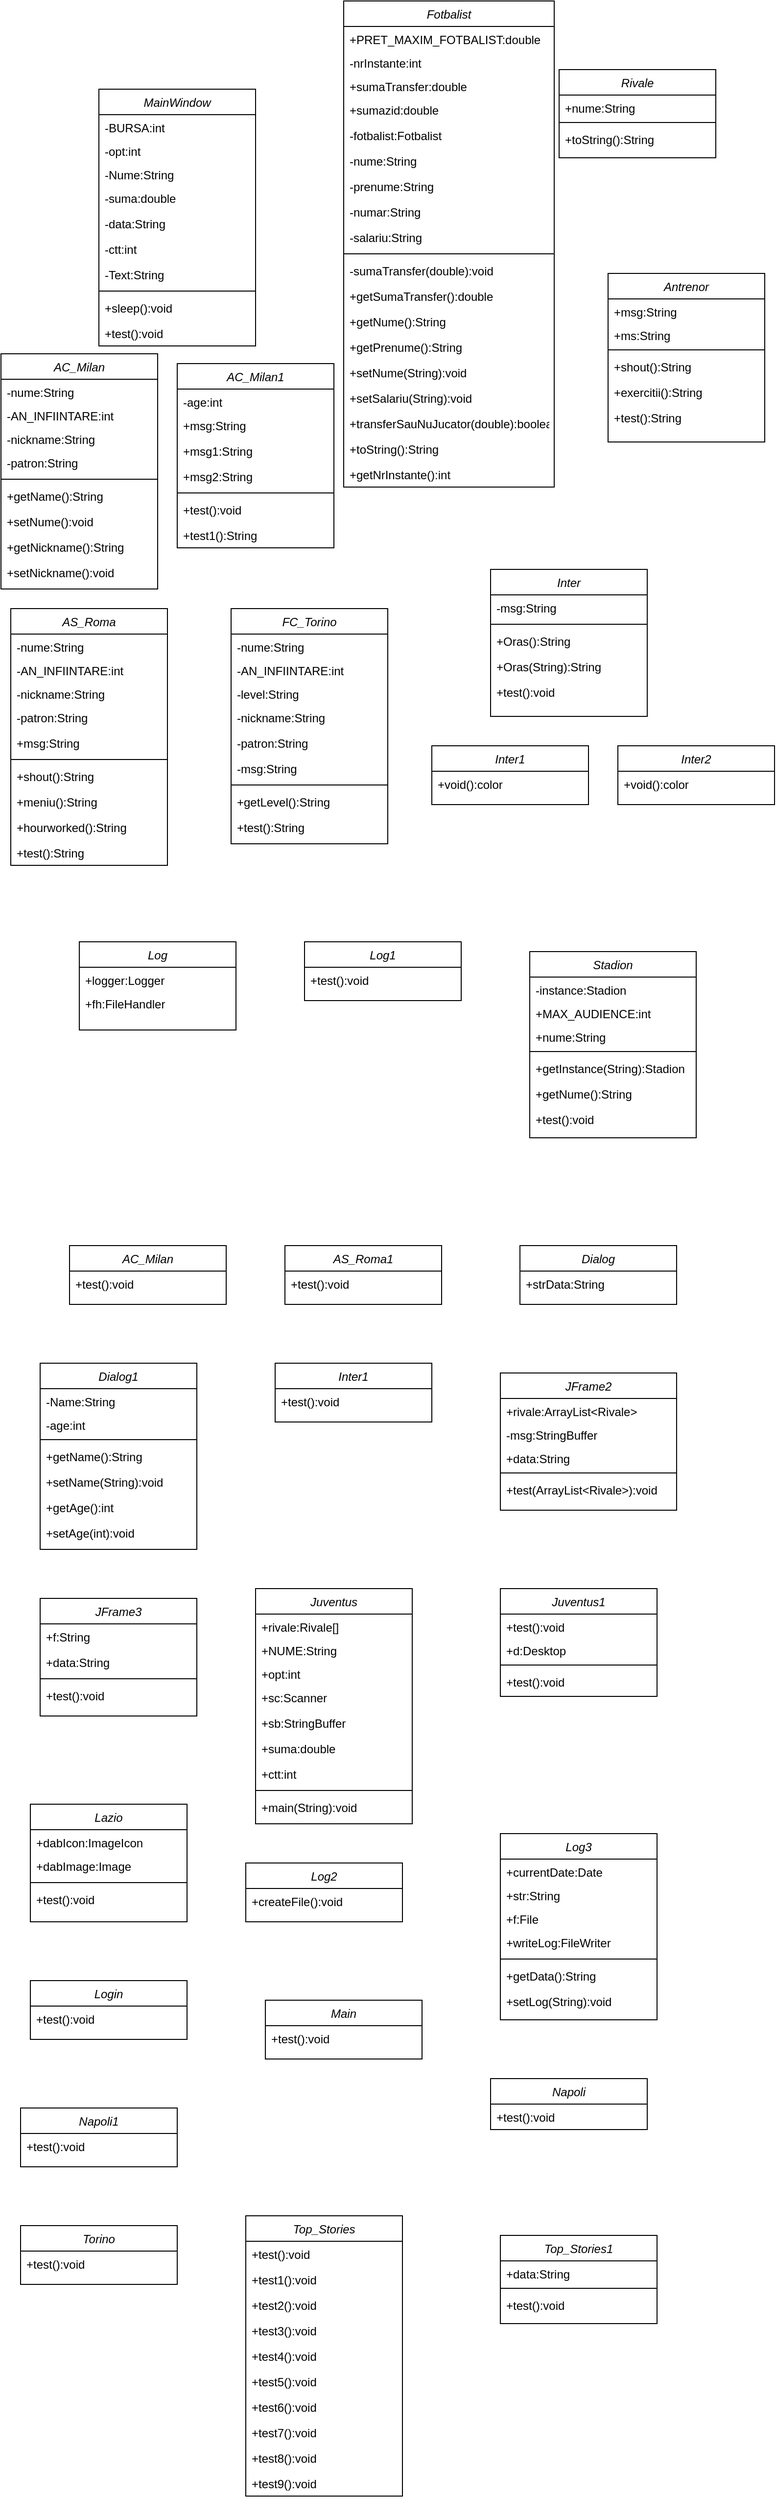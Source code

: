 <mxfile version="20.2.3" type="device"><diagram id="leK6nfYteEB7pYfJOKQ_" name="Page-1"><mxGraphModel dx="1038" dy="659" grid="1" gridSize="10" guides="1" tooltips="1" connect="1" arrows="1" fold="1" page="1" pageScale="1" pageWidth="850" pageHeight="1100" math="0" shadow="0"><root><mxCell id="0"/><mxCell id="1" parent="0"/><mxCell id="4wXb_mx3w3tCjoPTYBgF-1" value="MainWindow" style="swimlane;fontStyle=2;align=center;verticalAlign=top;childLayout=stackLayout;horizontal=1;startSize=26;horizontalStack=0;resizeParent=1;resizeLast=0;collapsible=1;marginBottom=0;rounded=0;shadow=0;strokeWidth=1;" vertex="1" parent="1"><mxGeometry x="130" y="100" width="160" height="262" as="geometry"><mxRectangle x="230" y="140" width="160" height="26" as="alternateBounds"/></mxGeometry></mxCell><mxCell id="4wXb_mx3w3tCjoPTYBgF-10" value="-BURSA:int" style="text;align=left;verticalAlign=top;spacingLeft=4;spacingRight=4;overflow=hidden;rotatable=0;points=[[0,0.5],[1,0.5]];portConstraint=eastwest;" vertex="1" parent="4wXb_mx3w3tCjoPTYBgF-1"><mxGeometry y="26" width="160" height="24" as="geometry"/></mxCell><mxCell id="4wXb_mx3w3tCjoPTYBgF-11" value="-opt:int" style="text;align=left;verticalAlign=top;spacingLeft=4;spacingRight=4;overflow=hidden;rotatable=0;points=[[0,0.5],[1,0.5]];portConstraint=eastwest;" vertex="1" parent="4wXb_mx3w3tCjoPTYBgF-1"><mxGeometry y="50" width="160" height="24" as="geometry"/></mxCell><mxCell id="4wXb_mx3w3tCjoPTYBgF-2" value="-Nume:String" style="text;align=left;verticalAlign=top;spacingLeft=4;spacingRight=4;overflow=hidden;rotatable=0;points=[[0,0.5],[1,0.5]];portConstraint=eastwest;" vertex="1" parent="4wXb_mx3w3tCjoPTYBgF-1"><mxGeometry y="74" width="160" height="24" as="geometry"/></mxCell><mxCell id="4wXb_mx3w3tCjoPTYBgF-4" value="-suma:double&#10;" style="text;align=left;verticalAlign=top;spacingLeft=4;spacingRight=4;overflow=hidden;rotatable=0;points=[[0,0.5],[1,0.5]];portConstraint=eastwest;rounded=0;shadow=0;html=0;" vertex="1" parent="4wXb_mx3w3tCjoPTYBgF-1"><mxGeometry y="98" width="160" height="26" as="geometry"/></mxCell><mxCell id="4wXb_mx3w3tCjoPTYBgF-8" value="-data:String" style="text;align=left;verticalAlign=top;spacingLeft=4;spacingRight=4;overflow=hidden;rotatable=0;points=[[0,0.5],[1,0.5]];portConstraint=eastwest;rounded=0;shadow=0;html=0;" vertex="1" parent="4wXb_mx3w3tCjoPTYBgF-1"><mxGeometry y="124" width="160" height="26" as="geometry"/></mxCell><mxCell id="4wXb_mx3w3tCjoPTYBgF-7" value="-ctt:int" style="text;align=left;verticalAlign=top;spacingLeft=4;spacingRight=4;overflow=hidden;rotatable=0;points=[[0,0.5],[1,0.5]];portConstraint=eastwest;rounded=0;shadow=0;html=0;" vertex="1" parent="4wXb_mx3w3tCjoPTYBgF-1"><mxGeometry y="150" width="160" height="26" as="geometry"/></mxCell><mxCell id="4wXb_mx3w3tCjoPTYBgF-9" value="-Text:String" style="text;align=left;verticalAlign=top;spacingLeft=4;spacingRight=4;overflow=hidden;rotatable=0;points=[[0,0.5],[1,0.5]];portConstraint=eastwest;rounded=0;shadow=0;html=0;" vertex="1" parent="4wXb_mx3w3tCjoPTYBgF-1"><mxGeometry y="176" width="160" height="26" as="geometry"/></mxCell><mxCell id="4wXb_mx3w3tCjoPTYBgF-5" value="" style="line;html=1;strokeWidth=1;align=left;verticalAlign=middle;spacingTop=-1;spacingLeft=3;spacingRight=3;rotatable=0;labelPosition=right;points=[];portConstraint=eastwest;" vertex="1" parent="4wXb_mx3w3tCjoPTYBgF-1"><mxGeometry y="202" width="160" height="8" as="geometry"/></mxCell><mxCell id="4wXb_mx3w3tCjoPTYBgF-6" value="+sleep():void" style="text;align=left;verticalAlign=top;spacingLeft=4;spacingRight=4;overflow=hidden;rotatable=0;points=[[0,0.5],[1,0.5]];portConstraint=eastwest;" vertex="1" parent="4wXb_mx3w3tCjoPTYBgF-1"><mxGeometry y="210" width="160" height="26" as="geometry"/></mxCell><mxCell id="4wXb_mx3w3tCjoPTYBgF-12" value="+test():void" style="text;align=left;verticalAlign=top;spacingLeft=4;spacingRight=4;overflow=hidden;rotatable=0;points=[[0,0.5],[1,0.5]];portConstraint=eastwest;" vertex="1" parent="4wXb_mx3w3tCjoPTYBgF-1"><mxGeometry y="236" width="160" height="26" as="geometry"/></mxCell><mxCell id="4wXb_mx3w3tCjoPTYBgF-13" value="Fotbalist" style="swimlane;fontStyle=2;align=center;verticalAlign=top;childLayout=stackLayout;horizontal=1;startSize=26;horizontalStack=0;resizeParent=1;resizeLast=0;collapsible=1;marginBottom=0;rounded=0;shadow=0;strokeWidth=1;" vertex="1" parent="1"><mxGeometry x="380" y="10" width="215" height="496" as="geometry"><mxRectangle x="230" y="140" width="160" height="26" as="alternateBounds"/></mxGeometry></mxCell><mxCell id="4wXb_mx3w3tCjoPTYBgF-14" value="+PRET_MAXIM_FOTBALIST:double" style="text;align=left;verticalAlign=top;spacingLeft=4;spacingRight=4;overflow=hidden;rotatable=0;points=[[0,0.5],[1,0.5]];portConstraint=eastwest;" vertex="1" parent="4wXb_mx3w3tCjoPTYBgF-13"><mxGeometry y="26" width="215" height="24" as="geometry"/></mxCell><mxCell id="4wXb_mx3w3tCjoPTYBgF-15" value="-nrInstante:int" style="text;align=left;verticalAlign=top;spacingLeft=4;spacingRight=4;overflow=hidden;rotatable=0;points=[[0,0.5],[1,0.5]];portConstraint=eastwest;" vertex="1" parent="4wXb_mx3w3tCjoPTYBgF-13"><mxGeometry y="50" width="215" height="24" as="geometry"/></mxCell><mxCell id="4wXb_mx3w3tCjoPTYBgF-16" value="+sumaTransfer:double" style="text;align=left;verticalAlign=top;spacingLeft=4;spacingRight=4;overflow=hidden;rotatable=0;points=[[0,0.5],[1,0.5]];portConstraint=eastwest;" vertex="1" parent="4wXb_mx3w3tCjoPTYBgF-13"><mxGeometry y="74" width="215" height="24" as="geometry"/></mxCell><mxCell id="4wXb_mx3w3tCjoPTYBgF-17" value="+sumazid:double" style="text;align=left;verticalAlign=top;spacingLeft=4;spacingRight=4;overflow=hidden;rotatable=0;points=[[0,0.5],[1,0.5]];portConstraint=eastwest;rounded=0;shadow=0;html=0;" vertex="1" parent="4wXb_mx3w3tCjoPTYBgF-13"><mxGeometry y="98" width="215" height="26" as="geometry"/></mxCell><mxCell id="4wXb_mx3w3tCjoPTYBgF-18" value="-fotbalist:Fotbalist" style="text;align=left;verticalAlign=top;spacingLeft=4;spacingRight=4;overflow=hidden;rotatable=0;points=[[0,0.5],[1,0.5]];portConstraint=eastwest;rounded=0;shadow=0;html=0;" vertex="1" parent="4wXb_mx3w3tCjoPTYBgF-13"><mxGeometry y="124" width="215" height="26" as="geometry"/></mxCell><mxCell id="4wXb_mx3w3tCjoPTYBgF-19" value="-nume:String" style="text;align=left;verticalAlign=top;spacingLeft=4;spacingRight=4;overflow=hidden;rotatable=0;points=[[0,0.5],[1,0.5]];portConstraint=eastwest;rounded=0;shadow=0;html=0;" vertex="1" parent="4wXb_mx3w3tCjoPTYBgF-13"><mxGeometry y="150" width="215" height="26" as="geometry"/></mxCell><mxCell id="4wXb_mx3w3tCjoPTYBgF-20" value="-prenume:String" style="text;align=left;verticalAlign=top;spacingLeft=4;spacingRight=4;overflow=hidden;rotatable=0;points=[[0,0.5],[1,0.5]];portConstraint=eastwest;rounded=0;shadow=0;html=0;" vertex="1" parent="4wXb_mx3w3tCjoPTYBgF-13"><mxGeometry y="176" width="215" height="26" as="geometry"/></mxCell><mxCell id="4wXb_mx3w3tCjoPTYBgF-343" value="-numar:String" style="text;align=left;verticalAlign=top;spacingLeft=4;spacingRight=4;overflow=hidden;rotatable=0;points=[[0,0.5],[1,0.5]];portConstraint=eastwest;rounded=0;shadow=0;html=0;" vertex="1" parent="4wXb_mx3w3tCjoPTYBgF-13"><mxGeometry y="202" width="215" height="26" as="geometry"/></mxCell><mxCell id="4wXb_mx3w3tCjoPTYBgF-344" value="-salariu:String" style="text;align=left;verticalAlign=top;spacingLeft=4;spacingRight=4;overflow=hidden;rotatable=0;points=[[0,0.5],[1,0.5]];portConstraint=eastwest;rounded=0;shadow=0;html=0;" vertex="1" parent="4wXb_mx3w3tCjoPTYBgF-13"><mxGeometry y="228" width="215" height="26" as="geometry"/></mxCell><mxCell id="4wXb_mx3w3tCjoPTYBgF-21" value="" style="line;html=1;strokeWidth=1;align=left;verticalAlign=middle;spacingTop=-1;spacingLeft=3;spacingRight=3;rotatable=0;labelPosition=right;points=[];portConstraint=eastwest;" vertex="1" parent="4wXb_mx3w3tCjoPTYBgF-13"><mxGeometry y="254" width="215" height="8" as="geometry"/></mxCell><mxCell id="4wXb_mx3w3tCjoPTYBgF-22" value="-sumaTransfer(double):void" style="text;align=left;verticalAlign=top;spacingLeft=4;spacingRight=4;overflow=hidden;rotatable=0;points=[[0,0.5],[1,0.5]];portConstraint=eastwest;" vertex="1" parent="4wXb_mx3w3tCjoPTYBgF-13"><mxGeometry y="262" width="215" height="26" as="geometry"/></mxCell><mxCell id="4wXb_mx3w3tCjoPTYBgF-23" value="+getSumaTransfer():double" style="text;align=left;verticalAlign=top;spacingLeft=4;spacingRight=4;overflow=hidden;rotatable=0;points=[[0,0.5],[1,0.5]];portConstraint=eastwest;" vertex="1" parent="4wXb_mx3w3tCjoPTYBgF-13"><mxGeometry y="288" width="215" height="26" as="geometry"/></mxCell><mxCell id="4wXb_mx3w3tCjoPTYBgF-349" value="+getNume():String" style="text;align=left;verticalAlign=top;spacingLeft=4;spacingRight=4;overflow=hidden;rotatable=0;points=[[0,0.5],[1,0.5]];portConstraint=eastwest;" vertex="1" parent="4wXb_mx3w3tCjoPTYBgF-13"><mxGeometry y="314" width="215" height="26" as="geometry"/></mxCell><mxCell id="4wXb_mx3w3tCjoPTYBgF-348" value="+getPrenume():String" style="text;align=left;verticalAlign=top;spacingLeft=4;spacingRight=4;overflow=hidden;rotatable=0;points=[[0,0.5],[1,0.5]];portConstraint=eastwest;" vertex="1" parent="4wXb_mx3w3tCjoPTYBgF-13"><mxGeometry y="340" width="215" height="26" as="geometry"/></mxCell><mxCell id="4wXb_mx3w3tCjoPTYBgF-347" value="+setNume(String):void" style="text;align=left;verticalAlign=top;spacingLeft=4;spacingRight=4;overflow=hidden;rotatable=0;points=[[0,0.5],[1,0.5]];portConstraint=eastwest;" vertex="1" parent="4wXb_mx3w3tCjoPTYBgF-13"><mxGeometry y="366" width="215" height="26" as="geometry"/></mxCell><mxCell id="4wXb_mx3w3tCjoPTYBgF-346" value="+setSalariu(String):void" style="text;align=left;verticalAlign=top;spacingLeft=4;spacingRight=4;overflow=hidden;rotatable=0;points=[[0,0.5],[1,0.5]];portConstraint=eastwest;" vertex="1" parent="4wXb_mx3w3tCjoPTYBgF-13"><mxGeometry y="392" width="215" height="26" as="geometry"/></mxCell><mxCell id="4wXb_mx3w3tCjoPTYBgF-345" value="+transferSauNuJucator(double):boolean" style="text;align=left;verticalAlign=top;spacingLeft=4;spacingRight=4;overflow=hidden;rotatable=0;points=[[0,0.5],[1,0.5]];portConstraint=eastwest;" vertex="1" parent="4wXb_mx3w3tCjoPTYBgF-13"><mxGeometry y="418" width="215" height="26" as="geometry"/></mxCell><mxCell id="4wXb_mx3w3tCjoPTYBgF-351" value="+toString():String" style="text;align=left;verticalAlign=top;spacingLeft=4;spacingRight=4;overflow=hidden;rotatable=0;points=[[0,0.5],[1,0.5]];portConstraint=eastwest;" vertex="1" parent="4wXb_mx3w3tCjoPTYBgF-13"><mxGeometry y="444" width="215" height="26" as="geometry"/></mxCell><mxCell id="4wXb_mx3w3tCjoPTYBgF-352" value="+getNrInstante():int" style="text;align=left;verticalAlign=top;spacingLeft=4;spacingRight=4;overflow=hidden;rotatable=0;points=[[0,0.5],[1,0.5]];portConstraint=eastwest;" vertex="1" parent="4wXb_mx3w3tCjoPTYBgF-13"><mxGeometry y="470" width="215" height="26" as="geometry"/></mxCell><mxCell id="4wXb_mx3w3tCjoPTYBgF-24" value="Rivale" style="swimlane;fontStyle=2;align=center;verticalAlign=top;childLayout=stackLayout;horizontal=1;startSize=26;horizontalStack=0;resizeParent=1;resizeLast=0;collapsible=1;marginBottom=0;rounded=0;shadow=0;strokeWidth=1;" vertex="1" parent="1"><mxGeometry x="600" y="80" width="160" height="90" as="geometry"><mxRectangle x="230" y="140" width="160" height="26" as="alternateBounds"/></mxGeometry></mxCell><mxCell id="4wXb_mx3w3tCjoPTYBgF-25" value="+nume:String" style="text;align=left;verticalAlign=top;spacingLeft=4;spacingRight=4;overflow=hidden;rotatable=0;points=[[0,0.5],[1,0.5]];portConstraint=eastwest;" vertex="1" parent="4wXb_mx3w3tCjoPTYBgF-24"><mxGeometry y="26" width="160" height="24" as="geometry"/></mxCell><mxCell id="4wXb_mx3w3tCjoPTYBgF-32" value="" style="line;html=1;strokeWidth=1;align=left;verticalAlign=middle;spacingTop=-1;spacingLeft=3;spacingRight=3;rotatable=0;labelPosition=right;points=[];portConstraint=eastwest;" vertex="1" parent="4wXb_mx3w3tCjoPTYBgF-24"><mxGeometry y="50" width="160" height="8" as="geometry"/></mxCell><mxCell id="4wXb_mx3w3tCjoPTYBgF-33" value="+toString():String" style="text;align=left;verticalAlign=top;spacingLeft=4;spacingRight=4;overflow=hidden;rotatable=0;points=[[0,0.5],[1,0.5]];portConstraint=eastwest;" vertex="1" parent="4wXb_mx3w3tCjoPTYBgF-24"><mxGeometry y="58" width="160" height="26" as="geometry"/></mxCell><mxCell id="4wXb_mx3w3tCjoPTYBgF-35" value="AC_Milan" style="swimlane;fontStyle=2;align=center;verticalAlign=top;childLayout=stackLayout;horizontal=1;startSize=26;horizontalStack=0;resizeParent=1;resizeLast=0;collapsible=1;marginBottom=0;rounded=0;shadow=0;strokeWidth=1;" vertex="1" parent="1"><mxGeometry x="30" y="370" width="160" height="240" as="geometry"><mxRectangle x="230" y="140" width="160" height="26" as="alternateBounds"/></mxGeometry></mxCell><mxCell id="4wXb_mx3w3tCjoPTYBgF-36" value="-nume:String" style="text;align=left;verticalAlign=top;spacingLeft=4;spacingRight=4;overflow=hidden;rotatable=0;points=[[0,0.5],[1,0.5]];portConstraint=eastwest;" vertex="1" parent="4wXb_mx3w3tCjoPTYBgF-35"><mxGeometry y="26" width="160" height="24" as="geometry"/></mxCell><mxCell id="4wXb_mx3w3tCjoPTYBgF-37" value="-AN_INFIINTARE:int" style="text;align=left;verticalAlign=top;spacingLeft=4;spacingRight=4;overflow=hidden;rotatable=0;points=[[0,0.5],[1,0.5]];portConstraint=eastwest;" vertex="1" parent="4wXb_mx3w3tCjoPTYBgF-35"><mxGeometry y="50" width="160" height="24" as="geometry"/></mxCell><mxCell id="4wXb_mx3w3tCjoPTYBgF-38" value="-nickname:String" style="text;align=left;verticalAlign=top;spacingLeft=4;spacingRight=4;overflow=hidden;rotatable=0;points=[[0,0.5],[1,0.5]];portConstraint=eastwest;" vertex="1" parent="4wXb_mx3w3tCjoPTYBgF-35"><mxGeometry y="74" width="160" height="24" as="geometry"/></mxCell><mxCell id="4wXb_mx3w3tCjoPTYBgF-39" value="-patron:String&#10;" style="text;align=left;verticalAlign=top;spacingLeft=4;spacingRight=4;overflow=hidden;rotatable=0;points=[[0,0.5],[1,0.5]];portConstraint=eastwest;rounded=0;shadow=0;html=0;" vertex="1" parent="4wXb_mx3w3tCjoPTYBgF-35"><mxGeometry y="98" width="160" height="26" as="geometry"/></mxCell><mxCell id="4wXb_mx3w3tCjoPTYBgF-43" value="" style="line;html=1;strokeWidth=1;align=left;verticalAlign=middle;spacingTop=-1;spacingLeft=3;spacingRight=3;rotatable=0;labelPosition=right;points=[];portConstraint=eastwest;" vertex="1" parent="4wXb_mx3w3tCjoPTYBgF-35"><mxGeometry y="124" width="160" height="8" as="geometry"/></mxCell><mxCell id="4wXb_mx3w3tCjoPTYBgF-44" value="+getName():String" style="text;align=left;verticalAlign=top;spacingLeft=4;spacingRight=4;overflow=hidden;rotatable=0;points=[[0,0.5],[1,0.5]];portConstraint=eastwest;" vertex="1" parent="4wXb_mx3w3tCjoPTYBgF-35"><mxGeometry y="132" width="160" height="26" as="geometry"/></mxCell><mxCell id="4wXb_mx3w3tCjoPTYBgF-45" value="+setNume():void" style="text;align=left;verticalAlign=top;spacingLeft=4;spacingRight=4;overflow=hidden;rotatable=0;points=[[0,0.5],[1,0.5]];portConstraint=eastwest;" vertex="1" parent="4wXb_mx3w3tCjoPTYBgF-35"><mxGeometry y="158" width="160" height="26" as="geometry"/></mxCell><mxCell id="4wXb_mx3w3tCjoPTYBgF-355" value="+getNickname():String" style="text;align=left;verticalAlign=top;spacingLeft=4;spacingRight=4;overflow=hidden;rotatable=0;points=[[0,0.5],[1,0.5]];portConstraint=eastwest;" vertex="1" parent="4wXb_mx3w3tCjoPTYBgF-35"><mxGeometry y="184" width="160" height="26" as="geometry"/></mxCell><mxCell id="4wXb_mx3w3tCjoPTYBgF-354" value="+setNickname():void" style="text;align=left;verticalAlign=top;spacingLeft=4;spacingRight=4;overflow=hidden;rotatable=0;points=[[0,0.5],[1,0.5]];portConstraint=eastwest;" vertex="1" parent="4wXb_mx3w3tCjoPTYBgF-35"><mxGeometry y="210" width="160" height="26" as="geometry"/></mxCell><mxCell id="4wXb_mx3w3tCjoPTYBgF-57" value="Antrenor" style="swimlane;fontStyle=2;align=center;verticalAlign=top;childLayout=stackLayout;horizontal=1;startSize=26;horizontalStack=0;resizeParent=1;resizeLast=0;collapsible=1;marginBottom=0;rounded=0;shadow=0;strokeWidth=1;" vertex="1" parent="1"><mxGeometry x="650" y="288" width="160" height="172" as="geometry"><mxRectangle x="230" y="140" width="160" height="26" as="alternateBounds"/></mxGeometry></mxCell><mxCell id="4wXb_mx3w3tCjoPTYBgF-58" value="+msg:String" style="text;align=left;verticalAlign=top;spacingLeft=4;spacingRight=4;overflow=hidden;rotatable=0;points=[[0,0.5],[1,0.5]];portConstraint=eastwest;" vertex="1" parent="4wXb_mx3w3tCjoPTYBgF-57"><mxGeometry y="26" width="160" height="24" as="geometry"/></mxCell><mxCell id="4wXb_mx3w3tCjoPTYBgF-59" value="+ms:String" style="text;align=left;verticalAlign=top;spacingLeft=4;spacingRight=4;overflow=hidden;rotatable=0;points=[[0,0.5],[1,0.5]];portConstraint=eastwest;" vertex="1" parent="4wXb_mx3w3tCjoPTYBgF-57"><mxGeometry y="50" width="160" height="24" as="geometry"/></mxCell><mxCell id="4wXb_mx3w3tCjoPTYBgF-65" value="" style="line;html=1;strokeWidth=1;align=left;verticalAlign=middle;spacingTop=-1;spacingLeft=3;spacingRight=3;rotatable=0;labelPosition=right;points=[];portConstraint=eastwest;" vertex="1" parent="4wXb_mx3w3tCjoPTYBgF-57"><mxGeometry y="74" width="160" height="8" as="geometry"/></mxCell><mxCell id="4wXb_mx3w3tCjoPTYBgF-67" value="+shout():String" style="text;align=left;verticalAlign=top;spacingLeft=4;spacingRight=4;overflow=hidden;rotatable=0;points=[[0,0.5],[1,0.5]];portConstraint=eastwest;" vertex="1" parent="4wXb_mx3w3tCjoPTYBgF-57"><mxGeometry y="82" width="160" height="26" as="geometry"/></mxCell><mxCell id="4wXb_mx3w3tCjoPTYBgF-358" value="+exercitii():String" style="text;align=left;verticalAlign=top;spacingLeft=4;spacingRight=4;overflow=hidden;rotatable=0;points=[[0,0.5],[1,0.5]];portConstraint=eastwest;" vertex="1" parent="4wXb_mx3w3tCjoPTYBgF-57"><mxGeometry y="108" width="160" height="26" as="geometry"/></mxCell><mxCell id="4wXb_mx3w3tCjoPTYBgF-359" value="+test():String" style="text;align=left;verticalAlign=top;spacingLeft=4;spacingRight=4;overflow=hidden;rotatable=0;points=[[0,0.5],[1,0.5]];portConstraint=eastwest;" vertex="1" parent="4wXb_mx3w3tCjoPTYBgF-57"><mxGeometry y="134" width="160" height="26" as="geometry"/></mxCell><mxCell id="4wXb_mx3w3tCjoPTYBgF-68" value="AS_Roma" style="swimlane;fontStyle=2;align=center;verticalAlign=top;childLayout=stackLayout;horizontal=1;startSize=26;horizontalStack=0;resizeParent=1;resizeLast=0;collapsible=1;marginBottom=0;rounded=0;shadow=0;strokeWidth=1;" vertex="1" parent="1"><mxGeometry x="40" y="630" width="160" height="262" as="geometry"><mxRectangle x="230" y="140" width="160" height="26" as="alternateBounds"/></mxGeometry></mxCell><mxCell id="4wXb_mx3w3tCjoPTYBgF-69" value="-nume:String" style="text;align=left;verticalAlign=top;spacingLeft=4;spacingRight=4;overflow=hidden;rotatable=0;points=[[0,0.5],[1,0.5]];portConstraint=eastwest;" vertex="1" parent="4wXb_mx3w3tCjoPTYBgF-68"><mxGeometry y="26" width="160" height="24" as="geometry"/></mxCell><mxCell id="4wXb_mx3w3tCjoPTYBgF-70" value="-AN_INFIINTARE:int" style="text;align=left;verticalAlign=top;spacingLeft=4;spacingRight=4;overflow=hidden;rotatable=0;points=[[0,0.5],[1,0.5]];portConstraint=eastwest;" vertex="1" parent="4wXb_mx3w3tCjoPTYBgF-68"><mxGeometry y="50" width="160" height="24" as="geometry"/></mxCell><mxCell id="4wXb_mx3w3tCjoPTYBgF-71" value="-nickname:String" style="text;align=left;verticalAlign=top;spacingLeft=4;spacingRight=4;overflow=hidden;rotatable=0;points=[[0,0.5],[1,0.5]];portConstraint=eastwest;" vertex="1" parent="4wXb_mx3w3tCjoPTYBgF-68"><mxGeometry y="74" width="160" height="24" as="geometry"/></mxCell><mxCell id="4wXb_mx3w3tCjoPTYBgF-72" value="-patron:String&#10;" style="text;align=left;verticalAlign=top;spacingLeft=4;spacingRight=4;overflow=hidden;rotatable=0;points=[[0,0.5],[1,0.5]];portConstraint=eastwest;rounded=0;shadow=0;html=0;" vertex="1" parent="4wXb_mx3w3tCjoPTYBgF-68"><mxGeometry y="98" width="160" height="26" as="geometry"/></mxCell><mxCell id="4wXb_mx3w3tCjoPTYBgF-360" value="+msg:String" style="text;align=left;verticalAlign=top;spacingLeft=4;spacingRight=4;overflow=hidden;rotatable=0;points=[[0,0.5],[1,0.5]];portConstraint=eastwest;rounded=0;shadow=0;html=0;" vertex="1" parent="4wXb_mx3w3tCjoPTYBgF-68"><mxGeometry y="124" width="160" height="26" as="geometry"/></mxCell><mxCell id="4wXb_mx3w3tCjoPTYBgF-76" value="" style="line;html=1;strokeWidth=1;align=left;verticalAlign=middle;spacingTop=-1;spacingLeft=3;spacingRight=3;rotatable=0;labelPosition=right;points=[];portConstraint=eastwest;" vertex="1" parent="4wXb_mx3w3tCjoPTYBgF-68"><mxGeometry y="150" width="160" height="8" as="geometry"/></mxCell><mxCell id="4wXb_mx3w3tCjoPTYBgF-77" value="+shout():String" style="text;align=left;verticalAlign=top;spacingLeft=4;spacingRight=4;overflow=hidden;rotatable=0;points=[[0,0.5],[1,0.5]];portConstraint=eastwest;" vertex="1" parent="4wXb_mx3w3tCjoPTYBgF-68"><mxGeometry y="158" width="160" height="26" as="geometry"/></mxCell><mxCell id="4wXb_mx3w3tCjoPTYBgF-78" value="+meniu():String" style="text;align=left;verticalAlign=top;spacingLeft=4;spacingRight=4;overflow=hidden;rotatable=0;points=[[0,0.5],[1,0.5]];portConstraint=eastwest;" vertex="1" parent="4wXb_mx3w3tCjoPTYBgF-68"><mxGeometry y="184" width="160" height="26" as="geometry"/></mxCell><mxCell id="4wXb_mx3w3tCjoPTYBgF-361" value="+hourworked():String" style="text;align=left;verticalAlign=top;spacingLeft=4;spacingRight=4;overflow=hidden;rotatable=0;points=[[0,0.5],[1,0.5]];portConstraint=eastwest;" vertex="1" parent="4wXb_mx3w3tCjoPTYBgF-68"><mxGeometry y="210" width="160" height="26" as="geometry"/></mxCell><mxCell id="4wXb_mx3w3tCjoPTYBgF-362" value="+test():String" style="text;align=left;verticalAlign=top;spacingLeft=4;spacingRight=4;overflow=hidden;rotatable=0;points=[[0,0.5],[1,0.5]];portConstraint=eastwest;" vertex="1" parent="4wXb_mx3w3tCjoPTYBgF-68"><mxGeometry y="236" width="160" height="26" as="geometry"/></mxCell><mxCell id="4wXb_mx3w3tCjoPTYBgF-79" value="FC_Torino" style="swimlane;fontStyle=2;align=center;verticalAlign=top;childLayout=stackLayout;horizontal=1;startSize=26;horizontalStack=0;resizeParent=1;resizeLast=0;collapsible=1;marginBottom=0;rounded=0;shadow=0;strokeWidth=1;" vertex="1" parent="1"><mxGeometry x="265" y="630" width="160" height="240" as="geometry"><mxRectangle x="230" y="140" width="160" height="26" as="alternateBounds"/></mxGeometry></mxCell><mxCell id="4wXb_mx3w3tCjoPTYBgF-81" value="-nume:String" style="text;align=left;verticalAlign=top;spacingLeft=4;spacingRight=4;overflow=hidden;rotatable=0;points=[[0,0.5],[1,0.5]];portConstraint=eastwest;" vertex="1" parent="4wXb_mx3w3tCjoPTYBgF-79"><mxGeometry y="26" width="160" height="24" as="geometry"/></mxCell><mxCell id="4wXb_mx3w3tCjoPTYBgF-82" value="-AN_INFIINTARE:int" style="text;align=left;verticalAlign=top;spacingLeft=4;spacingRight=4;overflow=hidden;rotatable=0;points=[[0,0.5],[1,0.5]];portConstraint=eastwest;" vertex="1" parent="4wXb_mx3w3tCjoPTYBgF-79"><mxGeometry y="50" width="160" height="24" as="geometry"/></mxCell><mxCell id="4wXb_mx3w3tCjoPTYBgF-364" value="-level:String" style="text;align=left;verticalAlign=top;spacingLeft=4;spacingRight=4;overflow=hidden;rotatable=0;points=[[0,0.5],[1,0.5]];portConstraint=eastwest;" vertex="1" parent="4wXb_mx3w3tCjoPTYBgF-79"><mxGeometry y="74" width="160" height="24" as="geometry"/></mxCell><mxCell id="4wXb_mx3w3tCjoPTYBgF-83" value="-nickname:String" style="text;align=left;verticalAlign=top;spacingLeft=4;spacingRight=4;overflow=hidden;rotatable=0;points=[[0,0.5],[1,0.5]];portConstraint=eastwest;rounded=0;shadow=0;html=0;" vertex="1" parent="4wXb_mx3w3tCjoPTYBgF-79"><mxGeometry y="98" width="160" height="26" as="geometry"/></mxCell><mxCell id="4wXb_mx3w3tCjoPTYBgF-84" value="-patron:String" style="text;align=left;verticalAlign=top;spacingLeft=4;spacingRight=4;overflow=hidden;rotatable=0;points=[[0,0.5],[1,0.5]];portConstraint=eastwest;rounded=0;shadow=0;html=0;" vertex="1" parent="4wXb_mx3w3tCjoPTYBgF-79"><mxGeometry y="124" width="160" height="26" as="geometry"/></mxCell><mxCell id="4wXb_mx3w3tCjoPTYBgF-365" value="-msg:String" style="text;align=left;verticalAlign=top;spacingLeft=4;spacingRight=4;overflow=hidden;rotatable=0;points=[[0,0.5],[1,0.5]];portConstraint=eastwest;rounded=0;shadow=0;html=0;" vertex="1" parent="4wXb_mx3w3tCjoPTYBgF-79"><mxGeometry y="150" width="160" height="26" as="geometry"/></mxCell><mxCell id="4wXb_mx3w3tCjoPTYBgF-87" value="" style="line;html=1;strokeWidth=1;align=left;verticalAlign=middle;spacingTop=-1;spacingLeft=3;spacingRight=3;rotatable=0;labelPosition=right;points=[];portConstraint=eastwest;" vertex="1" parent="4wXb_mx3w3tCjoPTYBgF-79"><mxGeometry y="176" width="160" height="8" as="geometry"/></mxCell><mxCell id="4wXb_mx3w3tCjoPTYBgF-88" value="+getLevel():String" style="text;align=left;verticalAlign=top;spacingLeft=4;spacingRight=4;overflow=hidden;rotatable=0;points=[[0,0.5],[1,0.5]];portConstraint=eastwest;" vertex="1" parent="4wXb_mx3w3tCjoPTYBgF-79"><mxGeometry y="184" width="160" height="26" as="geometry"/></mxCell><mxCell id="4wXb_mx3w3tCjoPTYBgF-89" value="+test():String" style="text;align=left;verticalAlign=top;spacingLeft=4;spacingRight=4;overflow=hidden;rotatable=0;points=[[0,0.5],[1,0.5]];portConstraint=eastwest;" vertex="1" parent="4wXb_mx3w3tCjoPTYBgF-79"><mxGeometry y="210" width="160" height="26" as="geometry"/></mxCell><mxCell id="4wXb_mx3w3tCjoPTYBgF-90" value="Inter" style="swimlane;fontStyle=2;align=center;verticalAlign=top;childLayout=stackLayout;horizontal=1;startSize=26;horizontalStack=0;resizeParent=1;resizeLast=0;collapsible=1;marginBottom=0;rounded=0;shadow=0;strokeWidth=1;" vertex="1" parent="1"><mxGeometry x="530" y="590" width="160" height="150" as="geometry"><mxRectangle x="230" y="140" width="160" height="26" as="alternateBounds"/></mxGeometry></mxCell><mxCell id="4wXb_mx3w3tCjoPTYBgF-95" value="-msg:String" style="text;align=left;verticalAlign=top;spacingLeft=4;spacingRight=4;overflow=hidden;rotatable=0;points=[[0,0.5],[1,0.5]];portConstraint=eastwest;rounded=0;shadow=0;html=0;" vertex="1" parent="4wXb_mx3w3tCjoPTYBgF-90"><mxGeometry y="26" width="160" height="26" as="geometry"/></mxCell><mxCell id="4wXb_mx3w3tCjoPTYBgF-98" value="" style="line;html=1;strokeWidth=1;align=left;verticalAlign=middle;spacingTop=-1;spacingLeft=3;spacingRight=3;rotatable=0;labelPosition=right;points=[];portConstraint=eastwest;" vertex="1" parent="4wXb_mx3w3tCjoPTYBgF-90"><mxGeometry y="52" width="160" height="8" as="geometry"/></mxCell><mxCell id="4wXb_mx3w3tCjoPTYBgF-100" value="+Oras():String" style="text;align=left;verticalAlign=top;spacingLeft=4;spacingRight=4;overflow=hidden;rotatable=0;points=[[0,0.5],[1,0.5]];portConstraint=eastwest;" vertex="1" parent="4wXb_mx3w3tCjoPTYBgF-90"><mxGeometry y="60" width="160" height="26" as="geometry"/></mxCell><mxCell id="4wXb_mx3w3tCjoPTYBgF-381" value="+Oras(String):String" style="text;align=left;verticalAlign=top;spacingLeft=4;spacingRight=4;overflow=hidden;rotatable=0;points=[[0,0.5],[1,0.5]];portConstraint=eastwest;" vertex="1" parent="4wXb_mx3w3tCjoPTYBgF-90"><mxGeometry y="86" width="160" height="26" as="geometry"/></mxCell><mxCell id="4wXb_mx3w3tCjoPTYBgF-366" value="+test():void" style="text;align=left;verticalAlign=top;spacingLeft=4;spacingRight=4;overflow=hidden;rotatable=0;points=[[0,0.5],[1,0.5]];portConstraint=eastwest;" vertex="1" parent="4wXb_mx3w3tCjoPTYBgF-90"><mxGeometry y="112" width="160" height="26" as="geometry"/></mxCell><mxCell id="4wXb_mx3w3tCjoPTYBgF-101" value="Log" style="swimlane;fontStyle=2;align=center;verticalAlign=top;childLayout=stackLayout;horizontal=1;startSize=26;horizontalStack=0;resizeParent=1;resizeLast=0;collapsible=1;marginBottom=0;rounded=0;shadow=0;strokeWidth=1;" vertex="1" parent="1"><mxGeometry x="110" y="970" width="160" height="90" as="geometry"><mxRectangle x="230" y="140" width="160" height="26" as="alternateBounds"/></mxGeometry></mxCell><mxCell id="4wXb_mx3w3tCjoPTYBgF-102" value="+logger:Logger" style="text;align=left;verticalAlign=top;spacingLeft=4;spacingRight=4;overflow=hidden;rotatable=0;points=[[0,0.5],[1,0.5]];portConstraint=eastwest;" vertex="1" parent="4wXb_mx3w3tCjoPTYBgF-101"><mxGeometry y="26" width="160" height="24" as="geometry"/></mxCell><mxCell id="4wXb_mx3w3tCjoPTYBgF-103" value="+fh:FileHandler" style="text;align=left;verticalAlign=top;spacingLeft=4;spacingRight=4;overflow=hidden;rotatable=0;points=[[0,0.5],[1,0.5]];portConstraint=eastwest;" vertex="1" parent="4wXb_mx3w3tCjoPTYBgF-101"><mxGeometry y="50" width="160" height="24" as="geometry"/></mxCell><mxCell id="4wXb_mx3w3tCjoPTYBgF-112" value="Log1" style="swimlane;fontStyle=2;align=center;verticalAlign=top;childLayout=stackLayout;horizontal=1;startSize=26;horizontalStack=0;resizeParent=1;resizeLast=0;collapsible=1;marginBottom=0;rounded=0;shadow=0;strokeWidth=1;" vertex="1" parent="1"><mxGeometry x="340" y="970" width="160" height="60" as="geometry"><mxRectangle x="230" y="140" width="160" height="26" as="alternateBounds"/></mxGeometry></mxCell><mxCell id="4wXb_mx3w3tCjoPTYBgF-121" value="+test():void" style="text;align=left;verticalAlign=top;spacingLeft=4;spacingRight=4;overflow=hidden;rotatable=0;points=[[0,0.5],[1,0.5]];portConstraint=eastwest;" vertex="1" parent="4wXb_mx3w3tCjoPTYBgF-112"><mxGeometry y="26" width="160" height="26" as="geometry"/></mxCell><mxCell id="4wXb_mx3w3tCjoPTYBgF-123" value="Stadion" style="swimlane;fontStyle=2;align=center;verticalAlign=top;childLayout=stackLayout;horizontal=1;startSize=26;horizontalStack=0;resizeParent=1;resizeLast=0;collapsible=1;marginBottom=0;rounded=0;shadow=0;strokeWidth=1;" vertex="1" parent="1"><mxGeometry x="570" y="980" width="170" height="190" as="geometry"><mxRectangle x="230" y="140" width="160" height="26" as="alternateBounds"/></mxGeometry></mxCell><mxCell id="4wXb_mx3w3tCjoPTYBgF-124" value="-instance:Stadion" style="text;align=left;verticalAlign=top;spacingLeft=4;spacingRight=4;overflow=hidden;rotatable=0;points=[[0,0.5],[1,0.5]];portConstraint=eastwest;" vertex="1" parent="4wXb_mx3w3tCjoPTYBgF-123"><mxGeometry y="26" width="170" height="24" as="geometry"/></mxCell><mxCell id="4wXb_mx3w3tCjoPTYBgF-125" value="+MAX_AUDIENCE:int" style="text;align=left;verticalAlign=top;spacingLeft=4;spacingRight=4;overflow=hidden;rotatable=0;points=[[0,0.5],[1,0.5]];portConstraint=eastwest;" vertex="1" parent="4wXb_mx3w3tCjoPTYBgF-123"><mxGeometry y="50" width="170" height="24" as="geometry"/></mxCell><mxCell id="4wXb_mx3w3tCjoPTYBgF-126" value="+nume:String" style="text;align=left;verticalAlign=top;spacingLeft=4;spacingRight=4;overflow=hidden;rotatable=0;points=[[0,0.5],[1,0.5]];portConstraint=eastwest;" vertex="1" parent="4wXb_mx3w3tCjoPTYBgF-123"><mxGeometry y="74" width="170" height="24" as="geometry"/></mxCell><mxCell id="4wXb_mx3w3tCjoPTYBgF-131" value="" style="line;html=1;strokeWidth=1;align=left;verticalAlign=middle;spacingTop=-1;spacingLeft=3;spacingRight=3;rotatable=0;labelPosition=right;points=[];portConstraint=eastwest;" vertex="1" parent="4wXb_mx3w3tCjoPTYBgF-123"><mxGeometry y="98" width="170" height="8" as="geometry"/></mxCell><mxCell id="4wXb_mx3w3tCjoPTYBgF-132" value="+getInstance(String):Stadion" style="text;align=left;verticalAlign=top;spacingLeft=4;spacingRight=4;overflow=hidden;rotatable=0;points=[[0,0.5],[1,0.5]];portConstraint=eastwest;" vertex="1" parent="4wXb_mx3w3tCjoPTYBgF-123"><mxGeometry y="106" width="170" height="26" as="geometry"/></mxCell><mxCell id="4wXb_mx3w3tCjoPTYBgF-133" value="+getNume():String" style="text;align=left;verticalAlign=top;spacingLeft=4;spacingRight=4;overflow=hidden;rotatable=0;points=[[0,0.5],[1,0.5]];portConstraint=eastwest;" vertex="1" parent="4wXb_mx3w3tCjoPTYBgF-123"><mxGeometry y="132" width="170" height="26" as="geometry"/></mxCell><mxCell id="4wXb_mx3w3tCjoPTYBgF-368" value="+test():void" style="text;align=left;verticalAlign=top;spacingLeft=4;spacingRight=4;overflow=hidden;rotatable=0;points=[[0,0.5],[1,0.5]];portConstraint=eastwest;" vertex="1" parent="4wXb_mx3w3tCjoPTYBgF-123"><mxGeometry y="158" width="170" height="26" as="geometry"/></mxCell><mxCell id="4wXb_mx3w3tCjoPTYBgF-134" value="AC_Milan" style="swimlane;fontStyle=2;align=center;verticalAlign=top;childLayout=stackLayout;horizontal=1;startSize=26;horizontalStack=0;resizeParent=1;resizeLast=0;collapsible=1;marginBottom=0;rounded=0;shadow=0;strokeWidth=1;" vertex="1" parent="1"><mxGeometry x="100" y="1280" width="160" height="60" as="geometry"><mxRectangle x="230" y="140" width="160" height="26" as="alternateBounds"/></mxGeometry></mxCell><mxCell id="4wXb_mx3w3tCjoPTYBgF-143" value="+test():void" style="text;align=left;verticalAlign=top;spacingLeft=4;spacingRight=4;overflow=hidden;rotatable=0;points=[[0,0.5],[1,0.5]];portConstraint=eastwest;" vertex="1" parent="4wXb_mx3w3tCjoPTYBgF-134"><mxGeometry y="26" width="160" height="26" as="geometry"/></mxCell><mxCell id="4wXb_mx3w3tCjoPTYBgF-145" value="AS_Roma1" style="swimlane;fontStyle=2;align=center;verticalAlign=top;childLayout=stackLayout;horizontal=1;startSize=26;horizontalStack=0;resizeParent=1;resizeLast=0;collapsible=1;marginBottom=0;rounded=0;shadow=0;strokeWidth=1;" vertex="1" parent="1"><mxGeometry x="320" y="1280" width="160" height="60" as="geometry"><mxRectangle x="230" y="140" width="160" height="26" as="alternateBounds"/></mxGeometry></mxCell><mxCell id="4wXb_mx3w3tCjoPTYBgF-155" value="+test():void" style="text;align=left;verticalAlign=top;spacingLeft=4;spacingRight=4;overflow=hidden;rotatable=0;points=[[0,0.5],[1,0.5]];portConstraint=eastwest;" vertex="1" parent="4wXb_mx3w3tCjoPTYBgF-145"><mxGeometry y="26" width="160" height="26" as="geometry"/></mxCell><mxCell id="4wXb_mx3w3tCjoPTYBgF-156" value="Dialog" style="swimlane;fontStyle=2;align=center;verticalAlign=top;childLayout=stackLayout;horizontal=1;startSize=26;horizontalStack=0;resizeParent=1;resizeLast=0;collapsible=1;marginBottom=0;rounded=0;shadow=0;strokeWidth=1;" vertex="1" parent="1"><mxGeometry x="560" y="1280" width="160" height="60" as="geometry"><mxRectangle x="230" y="140" width="160" height="26" as="alternateBounds"/></mxGeometry></mxCell><mxCell id="4wXb_mx3w3tCjoPTYBgF-157" value="+strData:String" style="text;align=left;verticalAlign=top;spacingLeft=4;spacingRight=4;overflow=hidden;rotatable=0;points=[[0,0.5],[1,0.5]];portConstraint=eastwest;" vertex="1" parent="4wXb_mx3w3tCjoPTYBgF-156"><mxGeometry y="26" width="160" height="24" as="geometry"/></mxCell><mxCell id="4wXb_mx3w3tCjoPTYBgF-167" value="Dialog1" style="swimlane;fontStyle=2;align=center;verticalAlign=top;childLayout=stackLayout;horizontal=1;startSize=26;horizontalStack=0;resizeParent=1;resizeLast=0;collapsible=1;marginBottom=0;rounded=0;shadow=0;strokeWidth=1;" vertex="1" parent="1"><mxGeometry x="70" y="1400" width="160" height="190" as="geometry"><mxRectangle x="230" y="140" width="160" height="26" as="alternateBounds"/></mxGeometry></mxCell><mxCell id="4wXb_mx3w3tCjoPTYBgF-168" value="-Name:String" style="text;align=left;verticalAlign=top;spacingLeft=4;spacingRight=4;overflow=hidden;rotatable=0;points=[[0,0.5],[1,0.5]];portConstraint=eastwest;" vertex="1" parent="4wXb_mx3w3tCjoPTYBgF-167"><mxGeometry y="26" width="160" height="24" as="geometry"/></mxCell><mxCell id="4wXb_mx3w3tCjoPTYBgF-169" value="-age:int" style="text;align=left;verticalAlign=top;spacingLeft=4;spacingRight=4;overflow=hidden;rotatable=0;points=[[0,0.5],[1,0.5]];portConstraint=eastwest;" vertex="1" parent="4wXb_mx3w3tCjoPTYBgF-167"><mxGeometry y="50" width="160" height="24" as="geometry"/></mxCell><mxCell id="4wXb_mx3w3tCjoPTYBgF-175" value="" style="line;html=1;strokeWidth=1;align=left;verticalAlign=middle;spacingTop=-1;spacingLeft=3;spacingRight=3;rotatable=0;labelPosition=right;points=[];portConstraint=eastwest;" vertex="1" parent="4wXb_mx3w3tCjoPTYBgF-167"><mxGeometry y="74" width="160" height="8" as="geometry"/></mxCell><mxCell id="4wXb_mx3w3tCjoPTYBgF-176" value="+getName():String" style="text;align=left;verticalAlign=top;spacingLeft=4;spacingRight=4;overflow=hidden;rotatable=0;points=[[0,0.5],[1,0.5]];portConstraint=eastwest;" vertex="1" parent="4wXb_mx3w3tCjoPTYBgF-167"><mxGeometry y="82" width="160" height="26" as="geometry"/></mxCell><mxCell id="4wXb_mx3w3tCjoPTYBgF-177" value="+setName(String):void" style="text;align=left;verticalAlign=top;spacingLeft=4;spacingRight=4;overflow=hidden;rotatable=0;points=[[0,0.5],[1,0.5]];portConstraint=eastwest;" vertex="1" parent="4wXb_mx3w3tCjoPTYBgF-167"><mxGeometry y="108" width="160" height="26" as="geometry"/></mxCell><mxCell id="4wXb_mx3w3tCjoPTYBgF-383" value="+getAge():int" style="text;align=left;verticalAlign=top;spacingLeft=4;spacingRight=4;overflow=hidden;rotatable=0;points=[[0,0.5],[1,0.5]];portConstraint=eastwest;" vertex="1" parent="4wXb_mx3w3tCjoPTYBgF-167"><mxGeometry y="134" width="160" height="26" as="geometry"/></mxCell><mxCell id="4wXb_mx3w3tCjoPTYBgF-382" value="+setAge(int):void" style="text;align=left;verticalAlign=top;spacingLeft=4;spacingRight=4;overflow=hidden;rotatable=0;points=[[0,0.5],[1,0.5]];portConstraint=eastwest;" vertex="1" parent="4wXb_mx3w3tCjoPTYBgF-167"><mxGeometry y="160" width="160" height="26" as="geometry"/></mxCell><mxCell id="4wXb_mx3w3tCjoPTYBgF-178" value="Inter1" style="swimlane;fontStyle=2;align=center;verticalAlign=top;childLayout=stackLayout;horizontal=1;startSize=26;horizontalStack=0;resizeParent=1;resizeLast=0;collapsible=1;marginBottom=0;rounded=0;shadow=0;strokeWidth=1;" vertex="1" parent="1"><mxGeometry x="310" y="1400" width="160" height="60" as="geometry"><mxRectangle x="230" y="140" width="160" height="26" as="alternateBounds"/></mxGeometry></mxCell><mxCell id="4wXb_mx3w3tCjoPTYBgF-185" value="+test():void" style="text;align=left;verticalAlign=top;spacingLeft=4;spacingRight=4;overflow=hidden;rotatable=0;points=[[0,0.5],[1,0.5]];portConstraint=eastwest;rounded=0;shadow=0;html=0;" vertex="1" parent="4wXb_mx3w3tCjoPTYBgF-178"><mxGeometry y="26" width="160" height="26" as="geometry"/></mxCell><mxCell id="4wXb_mx3w3tCjoPTYBgF-189" value="JFrame2" style="swimlane;fontStyle=2;align=center;verticalAlign=top;childLayout=stackLayout;horizontal=1;startSize=26;horizontalStack=0;resizeParent=1;resizeLast=0;collapsible=1;marginBottom=0;rounded=0;shadow=0;strokeWidth=1;" vertex="1" parent="1"><mxGeometry x="540" y="1410" width="180" height="140" as="geometry"><mxRectangle x="230" y="140" width="160" height="26" as="alternateBounds"/></mxGeometry></mxCell><mxCell id="4wXb_mx3w3tCjoPTYBgF-190" value="+rivale:ArrayList&lt;Rivale&gt;" style="text;align=left;verticalAlign=top;spacingLeft=4;spacingRight=4;overflow=hidden;rotatable=0;points=[[0,0.5],[1,0.5]];portConstraint=eastwest;" vertex="1" parent="4wXb_mx3w3tCjoPTYBgF-189"><mxGeometry y="26" width="180" height="24" as="geometry"/></mxCell><mxCell id="4wXb_mx3w3tCjoPTYBgF-384" value="-msg:StringBuffer" style="text;align=left;verticalAlign=top;spacingLeft=4;spacingRight=4;overflow=hidden;rotatable=0;points=[[0,0.5],[1,0.5]];portConstraint=eastwest;" vertex="1" parent="4wXb_mx3w3tCjoPTYBgF-189"><mxGeometry y="50" width="180" height="24" as="geometry"/></mxCell><mxCell id="4wXb_mx3w3tCjoPTYBgF-385" value="+data:String" style="text;align=left;verticalAlign=top;spacingLeft=4;spacingRight=4;overflow=hidden;rotatable=0;points=[[0,0.5],[1,0.5]];portConstraint=eastwest;" vertex="1" parent="4wXb_mx3w3tCjoPTYBgF-189"><mxGeometry y="74" width="180" height="24" as="geometry"/></mxCell><mxCell id="4wXb_mx3w3tCjoPTYBgF-197" value="" style="line;html=1;strokeWidth=1;align=left;verticalAlign=middle;spacingTop=-1;spacingLeft=3;spacingRight=3;rotatable=0;labelPosition=right;points=[];portConstraint=eastwest;" vertex="1" parent="4wXb_mx3w3tCjoPTYBgF-189"><mxGeometry y="98" width="180" height="8" as="geometry"/></mxCell><mxCell id="4wXb_mx3w3tCjoPTYBgF-198" value="+test(ArrayList&lt;Rivale&gt;):void" style="text;align=left;verticalAlign=top;spacingLeft=4;spacingRight=4;overflow=hidden;rotatable=0;points=[[0,0.5],[1,0.5]];portConstraint=eastwest;" vertex="1" parent="4wXb_mx3w3tCjoPTYBgF-189"><mxGeometry y="106" width="180" height="26" as="geometry"/></mxCell><mxCell id="4wXb_mx3w3tCjoPTYBgF-200" value="JFrame3" style="swimlane;fontStyle=2;align=center;verticalAlign=top;childLayout=stackLayout;horizontal=1;startSize=26;horizontalStack=0;resizeParent=1;resizeLast=0;collapsible=1;marginBottom=0;rounded=0;shadow=0;strokeWidth=1;" vertex="1" parent="1"><mxGeometry x="70" y="1640" width="160" height="120" as="geometry"><mxRectangle x="230" y="140" width="160" height="26" as="alternateBounds"/></mxGeometry></mxCell><mxCell id="4wXb_mx3w3tCjoPTYBgF-205" value="+f:String" style="text;align=left;verticalAlign=top;spacingLeft=4;spacingRight=4;overflow=hidden;rotatable=0;points=[[0,0.5],[1,0.5]];portConstraint=eastwest;rounded=0;shadow=0;html=0;" vertex="1" parent="4wXb_mx3w3tCjoPTYBgF-200"><mxGeometry y="26" width="160" height="26" as="geometry"/></mxCell><mxCell id="4wXb_mx3w3tCjoPTYBgF-206" value="+data:String" style="text;align=left;verticalAlign=top;spacingLeft=4;spacingRight=4;overflow=hidden;rotatable=0;points=[[0,0.5],[1,0.5]];portConstraint=eastwest;rounded=0;shadow=0;html=0;" vertex="1" parent="4wXb_mx3w3tCjoPTYBgF-200"><mxGeometry y="52" width="160" height="26" as="geometry"/></mxCell><mxCell id="4wXb_mx3w3tCjoPTYBgF-208" value="" style="line;html=1;strokeWidth=1;align=left;verticalAlign=middle;spacingTop=-1;spacingLeft=3;spacingRight=3;rotatable=0;labelPosition=right;points=[];portConstraint=eastwest;" vertex="1" parent="4wXb_mx3w3tCjoPTYBgF-200"><mxGeometry y="78" width="160" height="8" as="geometry"/></mxCell><mxCell id="4wXb_mx3w3tCjoPTYBgF-209" value="+test():void" style="text;align=left;verticalAlign=top;spacingLeft=4;spacingRight=4;overflow=hidden;rotatable=0;points=[[0,0.5],[1,0.5]];portConstraint=eastwest;" vertex="1" parent="4wXb_mx3w3tCjoPTYBgF-200"><mxGeometry y="86" width="160" height="26" as="geometry"/></mxCell><mxCell id="4wXb_mx3w3tCjoPTYBgF-211" value="Juventus" style="swimlane;fontStyle=2;align=center;verticalAlign=top;childLayout=stackLayout;horizontal=1;startSize=26;horizontalStack=0;resizeParent=1;resizeLast=0;collapsible=1;marginBottom=0;rounded=0;shadow=0;strokeWidth=1;" vertex="1" parent="1"><mxGeometry x="290" y="1630" width="160" height="240" as="geometry"><mxRectangle x="230" y="140" width="160" height="26" as="alternateBounds"/></mxGeometry></mxCell><mxCell id="4wXb_mx3w3tCjoPTYBgF-212" value="+rivale:Rivale[]" style="text;align=left;verticalAlign=top;spacingLeft=4;spacingRight=4;overflow=hidden;rotatable=0;points=[[0,0.5],[1,0.5]];portConstraint=eastwest;" vertex="1" parent="4wXb_mx3w3tCjoPTYBgF-211"><mxGeometry y="26" width="160" height="24" as="geometry"/></mxCell><mxCell id="4wXb_mx3w3tCjoPTYBgF-213" value="+NUME:String" style="text;align=left;verticalAlign=top;spacingLeft=4;spacingRight=4;overflow=hidden;rotatable=0;points=[[0,0.5],[1,0.5]];portConstraint=eastwest;" vertex="1" parent="4wXb_mx3w3tCjoPTYBgF-211"><mxGeometry y="50" width="160" height="24" as="geometry"/></mxCell><mxCell id="4wXb_mx3w3tCjoPTYBgF-214" value="+opt:int" style="text;align=left;verticalAlign=top;spacingLeft=4;spacingRight=4;overflow=hidden;rotatable=0;points=[[0,0.5],[1,0.5]];portConstraint=eastwest;" vertex="1" parent="4wXb_mx3w3tCjoPTYBgF-211"><mxGeometry y="74" width="160" height="24" as="geometry"/></mxCell><mxCell id="4wXb_mx3w3tCjoPTYBgF-215" value="+sc:Scanner" style="text;align=left;verticalAlign=top;spacingLeft=4;spacingRight=4;overflow=hidden;rotatable=0;points=[[0,0.5],[1,0.5]];portConstraint=eastwest;rounded=0;shadow=0;html=0;" vertex="1" parent="4wXb_mx3w3tCjoPTYBgF-211"><mxGeometry y="98" width="160" height="26" as="geometry"/></mxCell><mxCell id="4wXb_mx3w3tCjoPTYBgF-216" value="+sb:StringBuffer" style="text;align=left;verticalAlign=top;spacingLeft=4;spacingRight=4;overflow=hidden;rotatable=0;points=[[0,0.5],[1,0.5]];portConstraint=eastwest;rounded=0;shadow=0;html=0;" vertex="1" parent="4wXb_mx3w3tCjoPTYBgF-211"><mxGeometry y="124" width="160" height="26" as="geometry"/></mxCell><mxCell id="4wXb_mx3w3tCjoPTYBgF-217" value="+suma:double" style="text;align=left;verticalAlign=top;spacingLeft=4;spacingRight=4;overflow=hidden;rotatable=0;points=[[0,0.5],[1,0.5]];portConstraint=eastwest;rounded=0;shadow=0;html=0;" vertex="1" parent="4wXb_mx3w3tCjoPTYBgF-211"><mxGeometry y="150" width="160" height="26" as="geometry"/></mxCell><mxCell id="4wXb_mx3w3tCjoPTYBgF-218" value="+ctt:int" style="text;align=left;verticalAlign=top;spacingLeft=4;spacingRight=4;overflow=hidden;rotatable=0;points=[[0,0.5],[1,0.5]];portConstraint=eastwest;rounded=0;shadow=0;html=0;" vertex="1" parent="4wXb_mx3w3tCjoPTYBgF-211"><mxGeometry y="176" width="160" height="26" as="geometry"/></mxCell><mxCell id="4wXb_mx3w3tCjoPTYBgF-219" value="" style="line;html=1;strokeWidth=1;align=left;verticalAlign=middle;spacingTop=-1;spacingLeft=3;spacingRight=3;rotatable=0;labelPosition=right;points=[];portConstraint=eastwest;" vertex="1" parent="4wXb_mx3w3tCjoPTYBgF-211"><mxGeometry y="202" width="160" height="8" as="geometry"/></mxCell><mxCell id="4wXb_mx3w3tCjoPTYBgF-221" value="+main(String):void" style="text;align=left;verticalAlign=top;spacingLeft=4;spacingRight=4;overflow=hidden;rotatable=0;points=[[0,0.5],[1,0.5]];portConstraint=eastwest;" vertex="1" parent="4wXb_mx3w3tCjoPTYBgF-211"><mxGeometry y="210" width="160" height="26" as="geometry"/></mxCell><mxCell id="4wXb_mx3w3tCjoPTYBgF-222" value="Juventus1" style="swimlane;fontStyle=2;align=center;verticalAlign=top;childLayout=stackLayout;horizontal=1;startSize=26;horizontalStack=0;resizeParent=1;resizeLast=0;collapsible=1;marginBottom=0;rounded=0;shadow=0;strokeWidth=1;" vertex="1" parent="1"><mxGeometry x="540" y="1630" width="160" height="110" as="geometry"><mxRectangle x="230" y="140" width="160" height="26" as="alternateBounds"/></mxGeometry></mxCell><mxCell id="4wXb_mx3w3tCjoPTYBgF-223" value="+test():void" style="text;align=left;verticalAlign=top;spacingLeft=4;spacingRight=4;overflow=hidden;rotatable=0;points=[[0,0.5],[1,0.5]];portConstraint=eastwest;" vertex="1" parent="4wXb_mx3w3tCjoPTYBgF-222"><mxGeometry y="26" width="160" height="24" as="geometry"/></mxCell><mxCell id="4wXb_mx3w3tCjoPTYBgF-224" value="+d:Desktop" style="text;align=left;verticalAlign=top;spacingLeft=4;spacingRight=4;overflow=hidden;rotatable=0;points=[[0,0.5],[1,0.5]];portConstraint=eastwest;" vertex="1" parent="4wXb_mx3w3tCjoPTYBgF-222"><mxGeometry y="50" width="160" height="24" as="geometry"/></mxCell><mxCell id="4wXb_mx3w3tCjoPTYBgF-230" value="" style="line;html=1;strokeWidth=1;align=left;verticalAlign=middle;spacingTop=-1;spacingLeft=3;spacingRight=3;rotatable=0;labelPosition=right;points=[];portConstraint=eastwest;" vertex="1" parent="4wXb_mx3w3tCjoPTYBgF-222"><mxGeometry y="74" width="160" height="8" as="geometry"/></mxCell><mxCell id="4wXb_mx3w3tCjoPTYBgF-232" value="+test():void" style="text;align=left;verticalAlign=top;spacingLeft=4;spacingRight=4;overflow=hidden;rotatable=0;points=[[0,0.5],[1,0.5]];portConstraint=eastwest;" vertex="1" parent="4wXb_mx3w3tCjoPTYBgF-222"><mxGeometry y="82" width="160" height="26" as="geometry"/></mxCell><mxCell id="4wXb_mx3w3tCjoPTYBgF-233" value="Lazio" style="swimlane;fontStyle=2;align=center;verticalAlign=top;childLayout=stackLayout;horizontal=1;startSize=26;horizontalStack=0;resizeParent=1;resizeLast=0;collapsible=1;marginBottom=0;rounded=0;shadow=0;strokeWidth=1;" vertex="1" parent="1"><mxGeometry x="60" y="1850" width="160" height="120" as="geometry"><mxRectangle x="230" y="140" width="160" height="26" as="alternateBounds"/></mxGeometry></mxCell><mxCell id="4wXb_mx3w3tCjoPTYBgF-236" value="+dabIcon:ImageIcon" style="text;align=left;verticalAlign=top;spacingLeft=4;spacingRight=4;overflow=hidden;rotatable=0;points=[[0,0.5],[1,0.5]];portConstraint=eastwest;" vertex="1" parent="4wXb_mx3w3tCjoPTYBgF-233"><mxGeometry y="26" width="160" height="24" as="geometry"/></mxCell><mxCell id="4wXb_mx3w3tCjoPTYBgF-238" value="+dabImage:Image" style="text;align=left;verticalAlign=top;spacingLeft=4;spacingRight=4;overflow=hidden;rotatable=0;points=[[0,0.5],[1,0.5]];portConstraint=eastwest;rounded=0;shadow=0;html=0;" vertex="1" parent="4wXb_mx3w3tCjoPTYBgF-233"><mxGeometry y="50" width="160" height="26" as="geometry"/></mxCell><mxCell id="4wXb_mx3w3tCjoPTYBgF-241" value="" style="line;html=1;strokeWidth=1;align=left;verticalAlign=middle;spacingTop=-1;spacingLeft=3;spacingRight=3;rotatable=0;labelPosition=right;points=[];portConstraint=eastwest;" vertex="1" parent="4wXb_mx3w3tCjoPTYBgF-233"><mxGeometry y="76" width="160" height="8" as="geometry"/></mxCell><mxCell id="4wXb_mx3w3tCjoPTYBgF-243" value="+test():void" style="text;align=left;verticalAlign=top;spacingLeft=4;spacingRight=4;overflow=hidden;rotatable=0;points=[[0,0.5],[1,0.5]];portConstraint=eastwest;" vertex="1" parent="4wXb_mx3w3tCjoPTYBgF-233"><mxGeometry y="84" width="160" height="26" as="geometry"/></mxCell><mxCell id="4wXb_mx3w3tCjoPTYBgF-244" value="Log2" style="swimlane;fontStyle=2;align=center;verticalAlign=top;childLayout=stackLayout;horizontal=1;startSize=26;horizontalStack=0;resizeParent=1;resizeLast=0;collapsible=1;marginBottom=0;rounded=0;shadow=0;strokeWidth=1;" vertex="1" parent="1"><mxGeometry x="280" y="1910" width="160" height="60" as="geometry"><mxRectangle x="230" y="140" width="160" height="26" as="alternateBounds"/></mxGeometry></mxCell><mxCell id="4wXb_mx3w3tCjoPTYBgF-253" value="+createFile():void" style="text;align=left;verticalAlign=top;spacingLeft=4;spacingRight=4;overflow=hidden;rotatable=0;points=[[0,0.5],[1,0.5]];portConstraint=eastwest;" vertex="1" parent="4wXb_mx3w3tCjoPTYBgF-244"><mxGeometry y="26" width="160" height="26" as="geometry"/></mxCell><mxCell id="4wXb_mx3w3tCjoPTYBgF-255" value="Log3" style="swimlane;fontStyle=2;align=center;verticalAlign=top;childLayout=stackLayout;horizontal=1;startSize=26;horizontalStack=0;resizeParent=1;resizeLast=0;collapsible=1;marginBottom=0;rounded=0;shadow=0;strokeWidth=1;" vertex="1" parent="1"><mxGeometry x="540" y="1880" width="160" height="190" as="geometry"><mxRectangle x="230" y="140" width="160" height="26" as="alternateBounds"/></mxGeometry></mxCell><mxCell id="4wXb_mx3w3tCjoPTYBgF-256" value="+currentDate:Date" style="text;align=left;verticalAlign=top;spacingLeft=4;spacingRight=4;overflow=hidden;rotatable=0;points=[[0,0.5],[1,0.5]];portConstraint=eastwest;" vertex="1" parent="4wXb_mx3w3tCjoPTYBgF-255"><mxGeometry y="26" width="160" height="24" as="geometry"/></mxCell><mxCell id="4wXb_mx3w3tCjoPTYBgF-257" value="+str:String" style="text;align=left;verticalAlign=top;spacingLeft=4;spacingRight=4;overflow=hidden;rotatable=0;points=[[0,0.5],[1,0.5]];portConstraint=eastwest;" vertex="1" parent="4wXb_mx3w3tCjoPTYBgF-255"><mxGeometry y="50" width="160" height="24" as="geometry"/></mxCell><mxCell id="4wXb_mx3w3tCjoPTYBgF-258" value="+f:File" style="text;align=left;verticalAlign=top;spacingLeft=4;spacingRight=4;overflow=hidden;rotatable=0;points=[[0,0.5],[1,0.5]];portConstraint=eastwest;" vertex="1" parent="4wXb_mx3w3tCjoPTYBgF-255"><mxGeometry y="74" width="160" height="24" as="geometry"/></mxCell><mxCell id="4wXb_mx3w3tCjoPTYBgF-259" value="+writeLog:FileWriter" style="text;align=left;verticalAlign=top;spacingLeft=4;spacingRight=4;overflow=hidden;rotatable=0;points=[[0,0.5],[1,0.5]];portConstraint=eastwest;rounded=0;shadow=0;html=0;" vertex="1" parent="4wXb_mx3w3tCjoPTYBgF-255"><mxGeometry y="98" width="160" height="26" as="geometry"/></mxCell><mxCell id="4wXb_mx3w3tCjoPTYBgF-263" value="" style="line;html=1;strokeWidth=1;align=left;verticalAlign=middle;spacingTop=-1;spacingLeft=3;spacingRight=3;rotatable=0;labelPosition=right;points=[];portConstraint=eastwest;" vertex="1" parent="4wXb_mx3w3tCjoPTYBgF-255"><mxGeometry y="124" width="160" height="8" as="geometry"/></mxCell><mxCell id="4wXb_mx3w3tCjoPTYBgF-264" value="+getData():String" style="text;align=left;verticalAlign=top;spacingLeft=4;spacingRight=4;overflow=hidden;rotatable=0;points=[[0,0.5],[1,0.5]];portConstraint=eastwest;" vertex="1" parent="4wXb_mx3w3tCjoPTYBgF-255"><mxGeometry y="132" width="160" height="26" as="geometry"/></mxCell><mxCell id="4wXb_mx3w3tCjoPTYBgF-265" value="+setLog(String):void" style="text;align=left;verticalAlign=top;spacingLeft=4;spacingRight=4;overflow=hidden;rotatable=0;points=[[0,0.5],[1,0.5]];portConstraint=eastwest;" vertex="1" parent="4wXb_mx3w3tCjoPTYBgF-255"><mxGeometry y="158" width="160" height="26" as="geometry"/></mxCell><mxCell id="4wXb_mx3w3tCjoPTYBgF-266" value="Login" style="swimlane;fontStyle=2;align=center;verticalAlign=top;childLayout=stackLayout;horizontal=1;startSize=26;horizontalStack=0;resizeParent=1;resizeLast=0;collapsible=1;marginBottom=0;rounded=0;shadow=0;strokeWidth=1;" vertex="1" parent="1"><mxGeometry x="60" y="2030" width="160" height="60" as="geometry"><mxRectangle x="230" y="140" width="160" height="26" as="alternateBounds"/></mxGeometry></mxCell><mxCell id="4wXb_mx3w3tCjoPTYBgF-276" value="+test():void" style="text;align=left;verticalAlign=top;spacingLeft=4;spacingRight=4;overflow=hidden;rotatable=0;points=[[0,0.5],[1,0.5]];portConstraint=eastwest;" vertex="1" parent="4wXb_mx3w3tCjoPTYBgF-266"><mxGeometry y="26" width="160" height="26" as="geometry"/></mxCell><mxCell id="4wXb_mx3w3tCjoPTYBgF-277" value="Main" style="swimlane;fontStyle=2;align=center;verticalAlign=top;childLayout=stackLayout;horizontal=1;startSize=26;horizontalStack=0;resizeParent=1;resizeLast=0;collapsible=1;marginBottom=0;rounded=0;shadow=0;strokeWidth=1;" vertex="1" parent="1"><mxGeometry x="300" y="2050" width="160" height="60" as="geometry"><mxRectangle x="230" y="140" width="160" height="26" as="alternateBounds"/></mxGeometry></mxCell><mxCell id="4wXb_mx3w3tCjoPTYBgF-287" value="+test():void" style="text;align=left;verticalAlign=top;spacingLeft=4;spacingRight=4;overflow=hidden;rotatable=0;points=[[0,0.5],[1,0.5]];portConstraint=eastwest;" vertex="1" parent="4wXb_mx3w3tCjoPTYBgF-277"><mxGeometry y="26" width="160" height="26" as="geometry"/></mxCell><mxCell id="4wXb_mx3w3tCjoPTYBgF-288" value="Napoli" style="swimlane;fontStyle=2;align=center;verticalAlign=top;childLayout=stackLayout;horizontal=1;startSize=26;horizontalStack=0;resizeParent=1;resizeLast=0;collapsible=1;marginBottom=0;rounded=0;shadow=0;strokeWidth=1;" vertex="1" parent="1"><mxGeometry x="530" y="2130" width="160" height="52" as="geometry"><mxRectangle x="230" y="140" width="160" height="26" as="alternateBounds"/></mxGeometry></mxCell><mxCell id="4wXb_mx3w3tCjoPTYBgF-298" value="+test():void" style="text;align=left;verticalAlign=top;spacingLeft=4;spacingRight=4;overflow=hidden;rotatable=0;points=[[0,0.5],[1,0.5]];portConstraint=eastwest;" vertex="1" parent="4wXb_mx3w3tCjoPTYBgF-288"><mxGeometry y="26" width="160" height="26" as="geometry"/></mxCell><mxCell id="4wXb_mx3w3tCjoPTYBgF-299" value="Napoli1" style="swimlane;fontStyle=2;align=center;verticalAlign=top;childLayout=stackLayout;horizontal=1;startSize=26;horizontalStack=0;resizeParent=1;resizeLast=0;collapsible=1;marginBottom=0;rounded=0;shadow=0;strokeWidth=1;" vertex="1" parent="1"><mxGeometry x="50" y="2160" width="160" height="60" as="geometry"><mxRectangle x="230" y="140" width="160" height="26" as="alternateBounds"/></mxGeometry></mxCell><mxCell id="4wXb_mx3w3tCjoPTYBgF-309" value="+test():void" style="text;align=left;verticalAlign=top;spacingLeft=4;spacingRight=4;overflow=hidden;rotatable=0;points=[[0,0.5],[1,0.5]];portConstraint=eastwest;" vertex="1" parent="4wXb_mx3w3tCjoPTYBgF-299"><mxGeometry y="26" width="160" height="26" as="geometry"/></mxCell><mxCell id="4wXb_mx3w3tCjoPTYBgF-310" value="Top_Stories" style="swimlane;fontStyle=2;align=center;verticalAlign=top;childLayout=stackLayout;horizontal=1;startSize=26;horizontalStack=0;resizeParent=1;resizeLast=0;collapsible=1;marginBottom=0;rounded=0;shadow=0;strokeWidth=1;" vertex="1" parent="1"><mxGeometry x="280" y="2270" width="160" height="286" as="geometry"><mxRectangle x="230" y="140" width="160" height="26" as="alternateBounds"/></mxGeometry></mxCell><mxCell id="4wXb_mx3w3tCjoPTYBgF-320" value="+test():void" style="text;align=left;verticalAlign=top;spacingLeft=4;spacingRight=4;overflow=hidden;rotatable=0;points=[[0,0.5],[1,0.5]];portConstraint=eastwest;" vertex="1" parent="4wXb_mx3w3tCjoPTYBgF-310"><mxGeometry y="26" width="160" height="26" as="geometry"/></mxCell><mxCell id="4wXb_mx3w3tCjoPTYBgF-392" value="+test1():void" style="text;align=left;verticalAlign=top;spacingLeft=4;spacingRight=4;overflow=hidden;rotatable=0;points=[[0,0.5],[1,0.5]];portConstraint=eastwest;" vertex="1" parent="4wXb_mx3w3tCjoPTYBgF-310"><mxGeometry y="52" width="160" height="26" as="geometry"/></mxCell><mxCell id="4wXb_mx3w3tCjoPTYBgF-391" value="+test2():void" style="text;align=left;verticalAlign=top;spacingLeft=4;spacingRight=4;overflow=hidden;rotatable=0;points=[[0,0.5],[1,0.5]];portConstraint=eastwest;" vertex="1" parent="4wXb_mx3w3tCjoPTYBgF-310"><mxGeometry y="78" width="160" height="26" as="geometry"/></mxCell><mxCell id="4wXb_mx3w3tCjoPTYBgF-390" value="+test3():void" style="text;align=left;verticalAlign=top;spacingLeft=4;spacingRight=4;overflow=hidden;rotatable=0;points=[[0,0.5],[1,0.5]];portConstraint=eastwest;" vertex="1" parent="4wXb_mx3w3tCjoPTYBgF-310"><mxGeometry y="104" width="160" height="26" as="geometry"/></mxCell><mxCell id="4wXb_mx3w3tCjoPTYBgF-389" value="+test4():void" style="text;align=left;verticalAlign=top;spacingLeft=4;spacingRight=4;overflow=hidden;rotatable=0;points=[[0,0.5],[1,0.5]];portConstraint=eastwest;" vertex="1" parent="4wXb_mx3w3tCjoPTYBgF-310"><mxGeometry y="130" width="160" height="26" as="geometry"/></mxCell><mxCell id="4wXb_mx3w3tCjoPTYBgF-388" value="+test5():void" style="text;align=left;verticalAlign=top;spacingLeft=4;spacingRight=4;overflow=hidden;rotatable=0;points=[[0,0.5],[1,0.5]];portConstraint=eastwest;" vertex="1" parent="4wXb_mx3w3tCjoPTYBgF-310"><mxGeometry y="156" width="160" height="26" as="geometry"/></mxCell><mxCell id="4wXb_mx3w3tCjoPTYBgF-387" value="+test6():void" style="text;align=left;verticalAlign=top;spacingLeft=4;spacingRight=4;overflow=hidden;rotatable=0;points=[[0,0.5],[1,0.5]];portConstraint=eastwest;" vertex="1" parent="4wXb_mx3w3tCjoPTYBgF-310"><mxGeometry y="182" width="160" height="26" as="geometry"/></mxCell><mxCell id="4wXb_mx3w3tCjoPTYBgF-386" value="+test7():void" style="text;align=left;verticalAlign=top;spacingLeft=4;spacingRight=4;overflow=hidden;rotatable=0;points=[[0,0.5],[1,0.5]];portConstraint=eastwest;" vertex="1" parent="4wXb_mx3w3tCjoPTYBgF-310"><mxGeometry y="208" width="160" height="26" as="geometry"/></mxCell><mxCell id="4wXb_mx3w3tCjoPTYBgF-395" value="+test8():void" style="text;align=left;verticalAlign=top;spacingLeft=4;spacingRight=4;overflow=hidden;rotatable=0;points=[[0,0.5],[1,0.5]];portConstraint=eastwest;" vertex="1" parent="4wXb_mx3w3tCjoPTYBgF-310"><mxGeometry y="234" width="160" height="26" as="geometry"/></mxCell><mxCell id="4wXb_mx3w3tCjoPTYBgF-394" value="+test9():void" style="text;align=left;verticalAlign=top;spacingLeft=4;spacingRight=4;overflow=hidden;rotatable=0;points=[[0,0.5],[1,0.5]];portConstraint=eastwest;" vertex="1" parent="4wXb_mx3w3tCjoPTYBgF-310"><mxGeometry y="260" width="160" height="26" as="geometry"/></mxCell><mxCell id="4wXb_mx3w3tCjoPTYBgF-321" value="Top_Stories1" style="swimlane;fontStyle=2;align=center;verticalAlign=top;childLayout=stackLayout;horizontal=1;startSize=26;horizontalStack=0;resizeParent=1;resizeLast=0;collapsible=1;marginBottom=0;rounded=0;shadow=0;strokeWidth=1;" vertex="1" parent="1"><mxGeometry x="540" y="2290" width="160" height="90" as="geometry"><mxRectangle x="230" y="140" width="160" height="26" as="alternateBounds"/></mxGeometry></mxCell><mxCell id="4wXb_mx3w3tCjoPTYBgF-322" value="+data:String" style="text;align=left;verticalAlign=top;spacingLeft=4;spacingRight=4;overflow=hidden;rotatable=0;points=[[0,0.5],[1,0.5]];portConstraint=eastwest;" vertex="1" parent="4wXb_mx3w3tCjoPTYBgF-321"><mxGeometry y="26" width="160" height="24" as="geometry"/></mxCell><mxCell id="4wXb_mx3w3tCjoPTYBgF-329" value="" style="line;html=1;strokeWidth=1;align=left;verticalAlign=middle;spacingTop=-1;spacingLeft=3;spacingRight=3;rotatable=0;labelPosition=right;points=[];portConstraint=eastwest;" vertex="1" parent="4wXb_mx3w3tCjoPTYBgF-321"><mxGeometry y="50" width="160" height="8" as="geometry"/></mxCell><mxCell id="4wXb_mx3w3tCjoPTYBgF-331" value="+test():void" style="text;align=left;verticalAlign=top;spacingLeft=4;spacingRight=4;overflow=hidden;rotatable=0;points=[[0,0.5],[1,0.5]];portConstraint=eastwest;" vertex="1" parent="4wXb_mx3w3tCjoPTYBgF-321"><mxGeometry y="58" width="160" height="26" as="geometry"/></mxCell><mxCell id="4wXb_mx3w3tCjoPTYBgF-332" value="Torino" style="swimlane;fontStyle=2;align=center;verticalAlign=top;childLayout=stackLayout;horizontal=1;startSize=26;horizontalStack=0;resizeParent=1;resizeLast=0;collapsible=1;marginBottom=0;rounded=0;shadow=0;strokeWidth=1;" vertex="1" parent="1"><mxGeometry x="50" y="2280" width="160" height="60" as="geometry"><mxRectangle x="230" y="140" width="160" height="26" as="alternateBounds"/></mxGeometry></mxCell><mxCell id="4wXb_mx3w3tCjoPTYBgF-342" value="+test():void" style="text;align=left;verticalAlign=top;spacingLeft=4;spacingRight=4;overflow=hidden;rotatable=0;points=[[0,0.5],[1,0.5]];portConstraint=eastwest;" vertex="1" parent="4wXb_mx3w3tCjoPTYBgF-332"><mxGeometry y="26" width="160" height="26" as="geometry"/></mxCell><mxCell id="4wXb_mx3w3tCjoPTYBgF-46" value="AC_Milan1" style="swimlane;fontStyle=2;align=center;verticalAlign=top;childLayout=stackLayout;horizontal=1;startSize=26;horizontalStack=0;resizeParent=1;resizeLast=0;collapsible=1;marginBottom=0;rounded=0;shadow=0;strokeWidth=1;" vertex="1" parent="1"><mxGeometry x="210" y="380" width="160" height="188" as="geometry"><mxRectangle x="230" y="140" width="160" height="26" as="alternateBounds"/></mxGeometry></mxCell><mxCell id="4wXb_mx3w3tCjoPTYBgF-47" value="-age:int" style="text;align=left;verticalAlign=top;spacingLeft=4;spacingRight=4;overflow=hidden;rotatable=0;points=[[0,0.5],[1,0.5]];portConstraint=eastwest;" vertex="1" parent="4wXb_mx3w3tCjoPTYBgF-46"><mxGeometry y="26" width="160" height="24" as="geometry"/></mxCell><mxCell id="4wXb_mx3w3tCjoPTYBgF-53" value="+msg:String" style="text;align=left;verticalAlign=top;spacingLeft=4;spacingRight=4;overflow=hidden;rotatable=0;points=[[0,0.5],[1,0.5]];portConstraint=eastwest;rounded=0;shadow=0;html=0;" vertex="1" parent="4wXb_mx3w3tCjoPTYBgF-46"><mxGeometry y="50" width="160" height="26" as="geometry"/></mxCell><mxCell id="4wXb_mx3w3tCjoPTYBgF-357" value="+msg1:String" style="text;align=left;verticalAlign=top;spacingLeft=4;spacingRight=4;overflow=hidden;rotatable=0;points=[[0,0.5],[1,0.5]];portConstraint=eastwest;rounded=0;shadow=0;html=0;" vertex="1" parent="4wXb_mx3w3tCjoPTYBgF-46"><mxGeometry y="76" width="160" height="26" as="geometry"/></mxCell><mxCell id="4wXb_mx3w3tCjoPTYBgF-356" value="+msg2:String" style="text;align=left;verticalAlign=top;spacingLeft=4;spacingRight=4;overflow=hidden;rotatable=0;points=[[0,0.5],[1,0.5]];portConstraint=eastwest;rounded=0;shadow=0;html=0;" vertex="1" parent="4wXb_mx3w3tCjoPTYBgF-46"><mxGeometry y="102" width="160" height="26" as="geometry"/></mxCell><mxCell id="4wXb_mx3w3tCjoPTYBgF-54" value="" style="line;html=1;strokeWidth=1;align=left;verticalAlign=middle;spacingTop=-1;spacingLeft=3;spacingRight=3;rotatable=0;labelPosition=right;points=[];portConstraint=eastwest;" vertex="1" parent="4wXb_mx3w3tCjoPTYBgF-46"><mxGeometry y="128" width="160" height="8" as="geometry"/></mxCell><mxCell id="4wXb_mx3w3tCjoPTYBgF-55" value="+test():void" style="text;align=left;verticalAlign=top;spacingLeft=4;spacingRight=4;overflow=hidden;rotatable=0;points=[[0,0.5],[1,0.5]];portConstraint=eastwest;" vertex="1" parent="4wXb_mx3w3tCjoPTYBgF-46"><mxGeometry y="136" width="160" height="26" as="geometry"/></mxCell><mxCell id="4wXb_mx3w3tCjoPTYBgF-56" value="+test1():String" style="text;align=left;verticalAlign=top;spacingLeft=4;spacingRight=4;overflow=hidden;rotatable=0;points=[[0,0.5],[1,0.5]];portConstraint=eastwest;" vertex="1" parent="4wXb_mx3w3tCjoPTYBgF-46"><mxGeometry y="162" width="160" height="26" as="geometry"/></mxCell><mxCell id="4wXb_mx3w3tCjoPTYBgF-369" value="Inter1" style="swimlane;fontStyle=2;align=center;verticalAlign=top;childLayout=stackLayout;horizontal=1;startSize=26;horizontalStack=0;resizeParent=1;resizeLast=0;collapsible=1;marginBottom=0;rounded=0;shadow=0;strokeWidth=1;" vertex="1" parent="1"><mxGeometry x="470" y="770" width="160" height="60" as="geometry"><mxRectangle x="230" y="140" width="160" height="26" as="alternateBounds"/></mxGeometry></mxCell><mxCell id="4wXb_mx3w3tCjoPTYBgF-372" value="+void():color" style="text;align=left;verticalAlign=top;spacingLeft=4;spacingRight=4;overflow=hidden;rotatable=0;points=[[0,0.5],[1,0.5]];portConstraint=eastwest;" vertex="1" parent="4wXb_mx3w3tCjoPTYBgF-369"><mxGeometry y="26" width="160" height="26" as="geometry"/></mxCell><mxCell id="4wXb_mx3w3tCjoPTYBgF-375" value="Inter2" style="swimlane;fontStyle=2;align=center;verticalAlign=top;childLayout=stackLayout;horizontal=1;startSize=26;horizontalStack=0;resizeParent=1;resizeLast=0;collapsible=1;marginBottom=0;rounded=0;shadow=0;strokeWidth=1;" vertex="1" parent="1"><mxGeometry x="660" y="770" width="160" height="60" as="geometry"><mxRectangle x="230" y="140" width="160" height="26" as="alternateBounds"/></mxGeometry></mxCell><mxCell id="4wXb_mx3w3tCjoPTYBgF-378" value="+void():color" style="text;align=left;verticalAlign=top;spacingLeft=4;spacingRight=4;overflow=hidden;rotatable=0;points=[[0,0.5],[1,0.5]];portConstraint=eastwest;" vertex="1" parent="4wXb_mx3w3tCjoPTYBgF-375"><mxGeometry y="26" width="160" height="26" as="geometry"/></mxCell></root></mxGraphModel></diagram></mxfile>